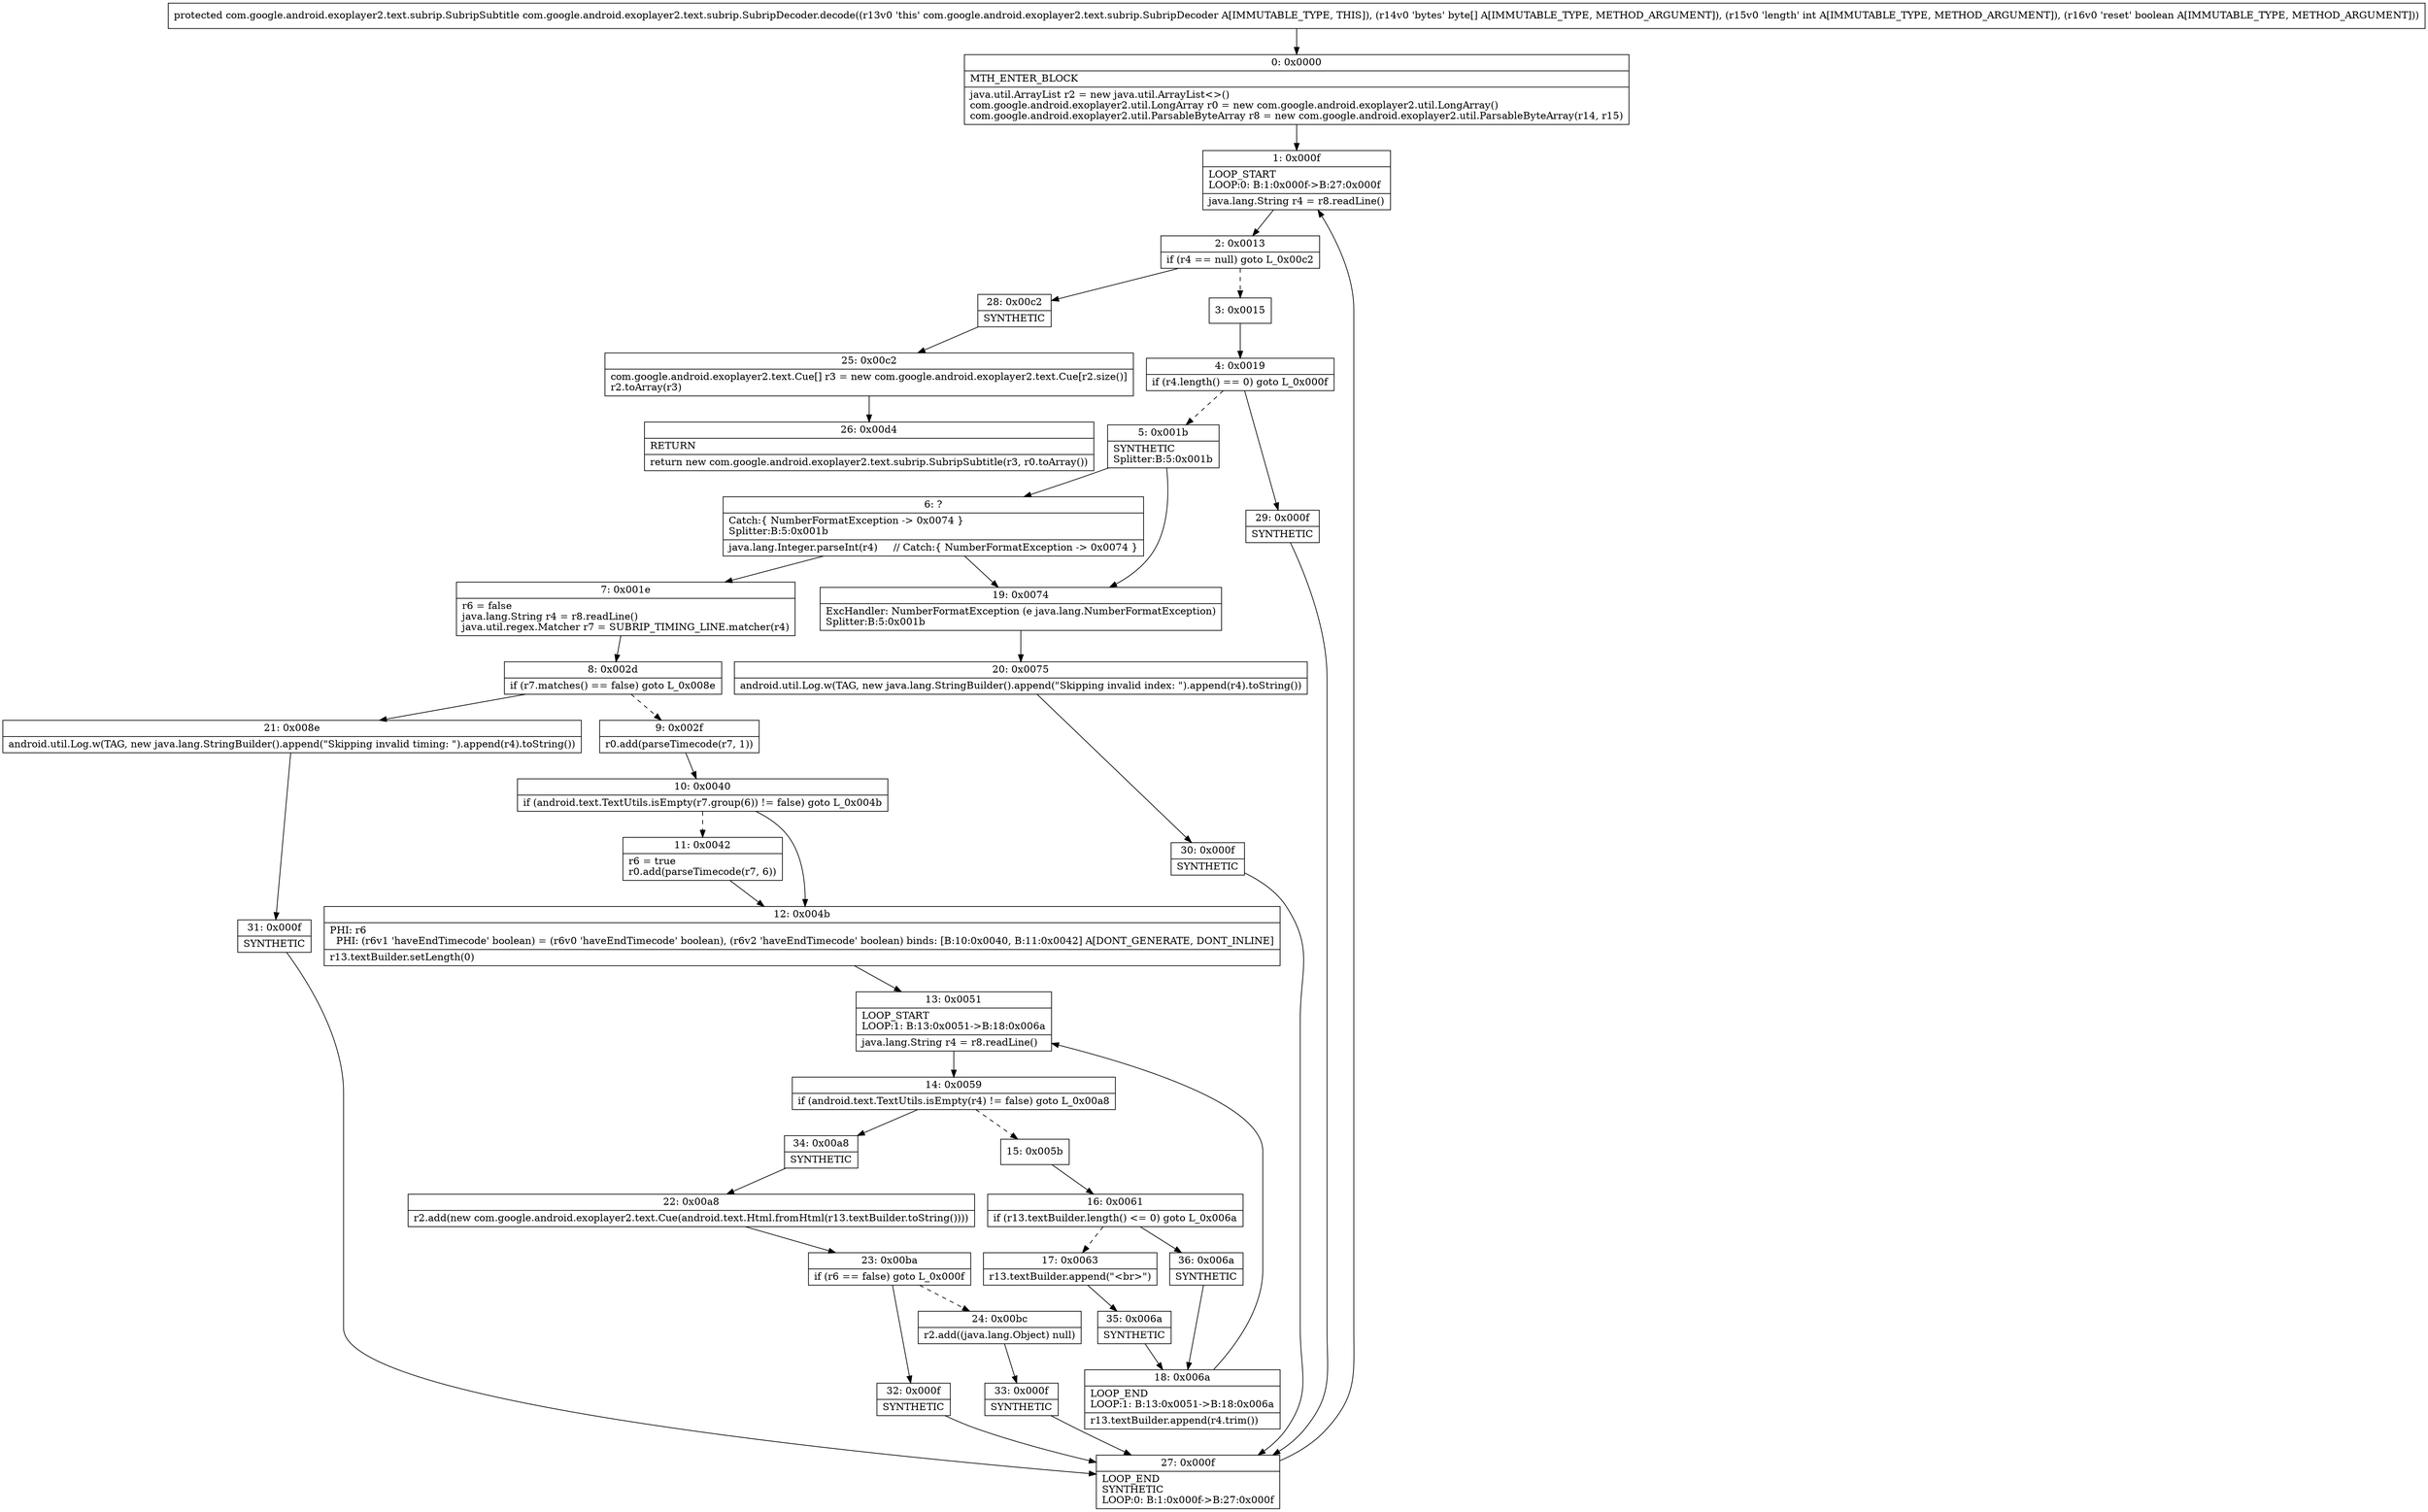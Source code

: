 digraph "CFG forcom.google.android.exoplayer2.text.subrip.SubripDecoder.decode([BIZ)Lcom\/google\/android\/exoplayer2\/text\/subrip\/SubripSubtitle;" {
Node_0 [shape=record,label="{0\:\ 0x0000|MTH_ENTER_BLOCK\l|java.util.ArrayList r2 = new java.util.ArrayList\<\>()\lcom.google.android.exoplayer2.util.LongArray r0 = new com.google.android.exoplayer2.util.LongArray()\lcom.google.android.exoplayer2.util.ParsableByteArray r8 = new com.google.android.exoplayer2.util.ParsableByteArray(r14, r15)\l}"];
Node_1 [shape=record,label="{1\:\ 0x000f|LOOP_START\lLOOP:0: B:1:0x000f\-\>B:27:0x000f\l|java.lang.String r4 = r8.readLine()\l}"];
Node_2 [shape=record,label="{2\:\ 0x0013|if (r4 == null) goto L_0x00c2\l}"];
Node_3 [shape=record,label="{3\:\ 0x0015}"];
Node_4 [shape=record,label="{4\:\ 0x0019|if (r4.length() == 0) goto L_0x000f\l}"];
Node_5 [shape=record,label="{5\:\ 0x001b|SYNTHETIC\lSplitter:B:5:0x001b\l}"];
Node_6 [shape=record,label="{6\:\ ?|Catch:\{ NumberFormatException \-\> 0x0074 \}\lSplitter:B:5:0x001b\l|java.lang.Integer.parseInt(r4)     \/\/ Catch:\{ NumberFormatException \-\> 0x0074 \}\l}"];
Node_7 [shape=record,label="{7\:\ 0x001e|r6 = false\ljava.lang.String r4 = r8.readLine()\ljava.util.regex.Matcher r7 = SUBRIP_TIMING_LINE.matcher(r4)\l}"];
Node_8 [shape=record,label="{8\:\ 0x002d|if (r7.matches() == false) goto L_0x008e\l}"];
Node_9 [shape=record,label="{9\:\ 0x002f|r0.add(parseTimecode(r7, 1))\l}"];
Node_10 [shape=record,label="{10\:\ 0x0040|if (android.text.TextUtils.isEmpty(r7.group(6)) != false) goto L_0x004b\l}"];
Node_11 [shape=record,label="{11\:\ 0x0042|r6 = true\lr0.add(parseTimecode(r7, 6))\l}"];
Node_12 [shape=record,label="{12\:\ 0x004b|PHI: r6 \l  PHI: (r6v1 'haveEndTimecode' boolean) = (r6v0 'haveEndTimecode' boolean), (r6v2 'haveEndTimecode' boolean) binds: [B:10:0x0040, B:11:0x0042] A[DONT_GENERATE, DONT_INLINE]\l|r13.textBuilder.setLength(0)\l}"];
Node_13 [shape=record,label="{13\:\ 0x0051|LOOP_START\lLOOP:1: B:13:0x0051\-\>B:18:0x006a\l|java.lang.String r4 = r8.readLine()\l}"];
Node_14 [shape=record,label="{14\:\ 0x0059|if (android.text.TextUtils.isEmpty(r4) != false) goto L_0x00a8\l}"];
Node_15 [shape=record,label="{15\:\ 0x005b}"];
Node_16 [shape=record,label="{16\:\ 0x0061|if (r13.textBuilder.length() \<= 0) goto L_0x006a\l}"];
Node_17 [shape=record,label="{17\:\ 0x0063|r13.textBuilder.append(\"\<br\>\")\l}"];
Node_18 [shape=record,label="{18\:\ 0x006a|LOOP_END\lLOOP:1: B:13:0x0051\-\>B:18:0x006a\l|r13.textBuilder.append(r4.trim())\l}"];
Node_19 [shape=record,label="{19\:\ 0x0074|ExcHandler: NumberFormatException (e java.lang.NumberFormatException)\lSplitter:B:5:0x001b\l}"];
Node_20 [shape=record,label="{20\:\ 0x0075|android.util.Log.w(TAG, new java.lang.StringBuilder().append(\"Skipping invalid index: \").append(r4).toString())\l}"];
Node_21 [shape=record,label="{21\:\ 0x008e|android.util.Log.w(TAG, new java.lang.StringBuilder().append(\"Skipping invalid timing: \").append(r4).toString())\l}"];
Node_22 [shape=record,label="{22\:\ 0x00a8|r2.add(new com.google.android.exoplayer2.text.Cue(android.text.Html.fromHtml(r13.textBuilder.toString())))\l}"];
Node_23 [shape=record,label="{23\:\ 0x00ba|if (r6 == false) goto L_0x000f\l}"];
Node_24 [shape=record,label="{24\:\ 0x00bc|r2.add((java.lang.Object) null)\l}"];
Node_25 [shape=record,label="{25\:\ 0x00c2|com.google.android.exoplayer2.text.Cue[] r3 = new com.google.android.exoplayer2.text.Cue[r2.size()]\lr2.toArray(r3)\l}"];
Node_26 [shape=record,label="{26\:\ 0x00d4|RETURN\l|return new com.google.android.exoplayer2.text.subrip.SubripSubtitle(r3, r0.toArray())\l}"];
Node_27 [shape=record,label="{27\:\ 0x000f|LOOP_END\lSYNTHETIC\lLOOP:0: B:1:0x000f\-\>B:27:0x000f\l}"];
Node_28 [shape=record,label="{28\:\ 0x00c2|SYNTHETIC\l}"];
Node_29 [shape=record,label="{29\:\ 0x000f|SYNTHETIC\l}"];
Node_30 [shape=record,label="{30\:\ 0x000f|SYNTHETIC\l}"];
Node_31 [shape=record,label="{31\:\ 0x000f|SYNTHETIC\l}"];
Node_32 [shape=record,label="{32\:\ 0x000f|SYNTHETIC\l}"];
Node_33 [shape=record,label="{33\:\ 0x000f|SYNTHETIC\l}"];
Node_34 [shape=record,label="{34\:\ 0x00a8|SYNTHETIC\l}"];
Node_35 [shape=record,label="{35\:\ 0x006a|SYNTHETIC\l}"];
Node_36 [shape=record,label="{36\:\ 0x006a|SYNTHETIC\l}"];
MethodNode[shape=record,label="{protected com.google.android.exoplayer2.text.subrip.SubripSubtitle com.google.android.exoplayer2.text.subrip.SubripDecoder.decode((r13v0 'this' com.google.android.exoplayer2.text.subrip.SubripDecoder A[IMMUTABLE_TYPE, THIS]), (r14v0 'bytes' byte[] A[IMMUTABLE_TYPE, METHOD_ARGUMENT]), (r15v0 'length' int A[IMMUTABLE_TYPE, METHOD_ARGUMENT]), (r16v0 'reset' boolean A[IMMUTABLE_TYPE, METHOD_ARGUMENT])) }"];
MethodNode -> Node_0;
Node_0 -> Node_1;
Node_1 -> Node_2;
Node_2 -> Node_3[style=dashed];
Node_2 -> Node_28;
Node_3 -> Node_4;
Node_4 -> Node_5[style=dashed];
Node_4 -> Node_29;
Node_5 -> Node_6;
Node_5 -> Node_19;
Node_6 -> Node_7;
Node_6 -> Node_19;
Node_7 -> Node_8;
Node_8 -> Node_9[style=dashed];
Node_8 -> Node_21;
Node_9 -> Node_10;
Node_10 -> Node_11[style=dashed];
Node_10 -> Node_12;
Node_11 -> Node_12;
Node_12 -> Node_13;
Node_13 -> Node_14;
Node_14 -> Node_15[style=dashed];
Node_14 -> Node_34;
Node_15 -> Node_16;
Node_16 -> Node_17[style=dashed];
Node_16 -> Node_36;
Node_17 -> Node_35;
Node_18 -> Node_13;
Node_19 -> Node_20;
Node_20 -> Node_30;
Node_21 -> Node_31;
Node_22 -> Node_23;
Node_23 -> Node_24[style=dashed];
Node_23 -> Node_32;
Node_24 -> Node_33;
Node_25 -> Node_26;
Node_27 -> Node_1;
Node_28 -> Node_25;
Node_29 -> Node_27;
Node_30 -> Node_27;
Node_31 -> Node_27;
Node_32 -> Node_27;
Node_33 -> Node_27;
Node_34 -> Node_22;
Node_35 -> Node_18;
Node_36 -> Node_18;
}


